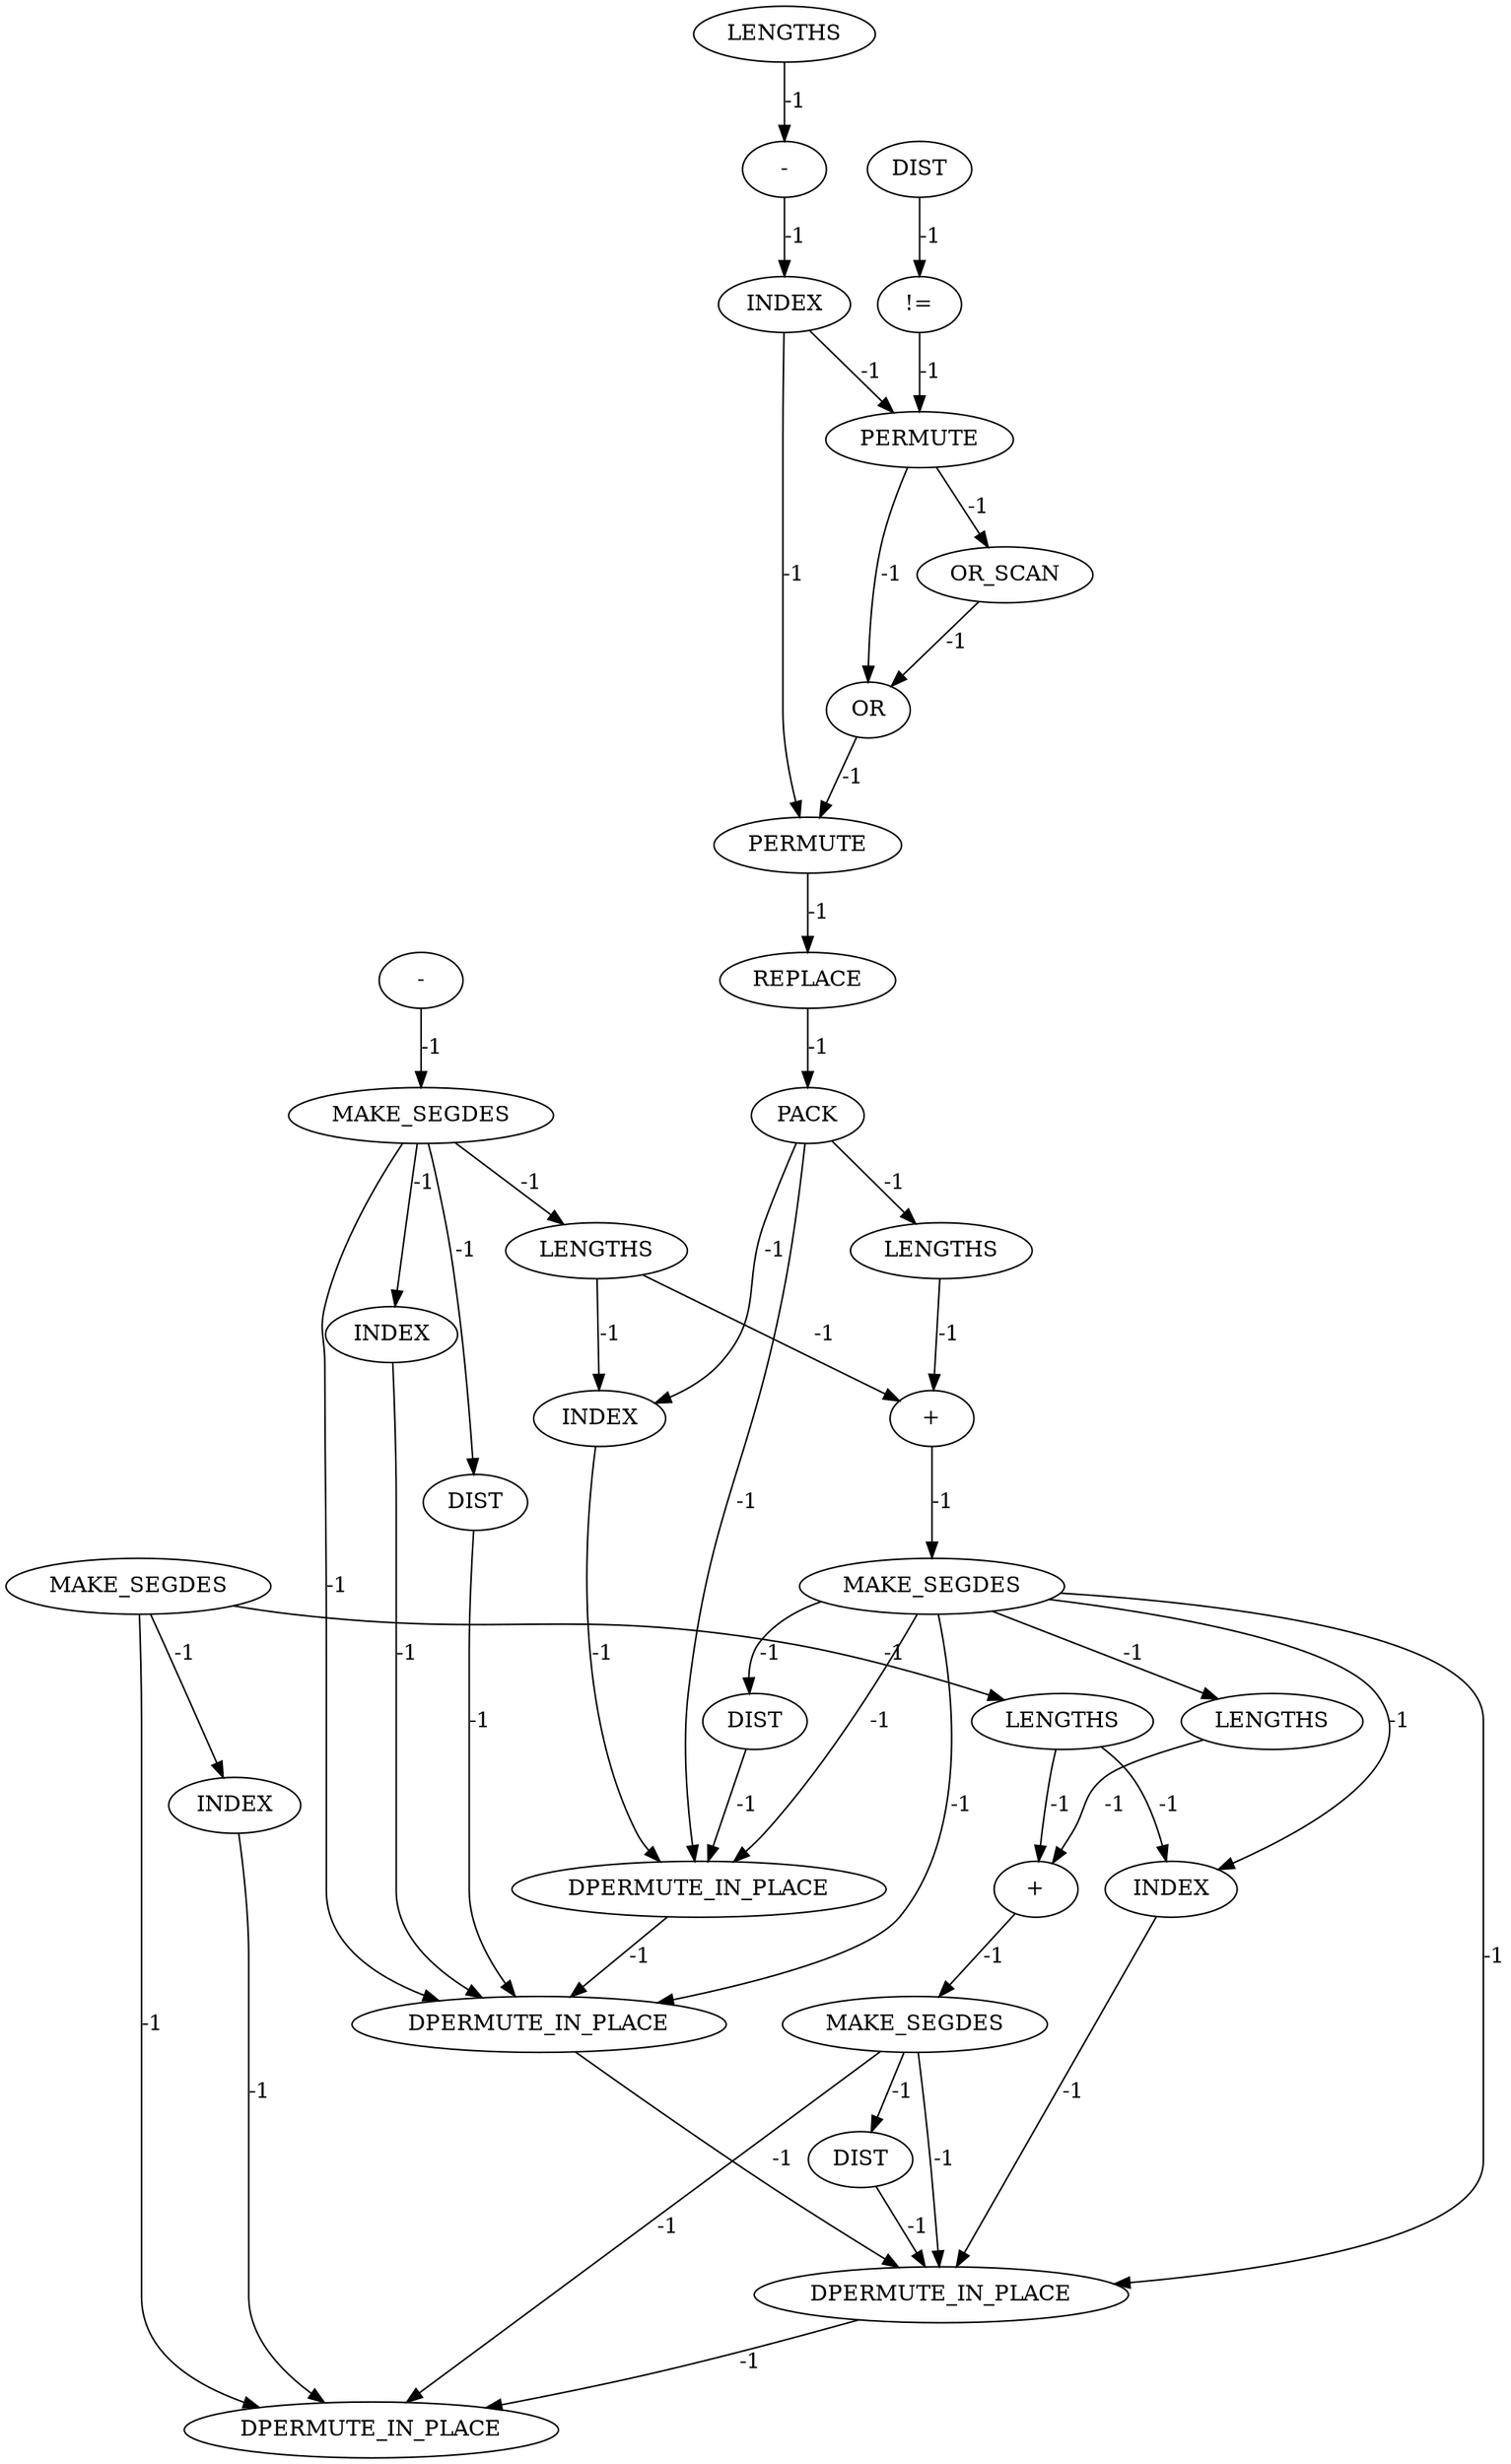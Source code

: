 digraph {
	convex_hull_large_rmat_INST_5070 [label=LENGTHS cost=0]
	convex_hull_large_rmat_INST_6346 [label=DPERMUTE_IN_PLACE cost=0]
	convex_hull_large_rmat_INST_5012 [label=INDEX cost=0]
	convex_hull_large_rmat_INST_4907 [label="-" cost=0]
	convex_hull_large_rmat_INST_6347 [label=DPERMUTE_IN_PLACE cost=0]
	convex_hull_large_rmat_INST_5004 [label=LENGTHS cost=0]
	convex_hull_large_rmat_INST_5022 [label=LENGTHS cost=0]
	convex_hull_large_rmat_INST_5088 [label=LENGTHS cost=0]
	convex_hull_large_rmat_INST_5023 [label="+" cost=0]
	convex_hull_large_rmat_INST_4962 [label=PERMUTE cost=0]
	convex_hull_large_rmat_INST_5078 [label=INDEX cost=0]
	convex_hull_large_rmat_INST_4940 [label=OR cost=0]
	convex_hull_large_rmat_INST_5034 [label=DIST cost=0]
	convex_hull_large_rmat_INST_4905 [label=LENGTHS cost=0]
	convex_hull_large_rmat_INST_5000 [label=INDEX cost=0]
	convex_hull_large_rmat_INST_4988 [label=PACK cost=0]
	convex_hull_large_rmat_INST_5089 [label="+" cost=0]
	convex_hull_large_rmat_INST_6345 [label=DPERMUTE_IN_PLACE cost=0]
	convex_hull_large_rmat_INST_4927 [label=OR_SCAN cost=0]
	convex_hull_large_rmat_INST_4923 [label=PERMUTE cost=0]
	convex_hull_large_rmat_INST_4882 [label="-" cost=0]
	convex_hull_large_rmat_INST_860 [label=MAKE_SEGDES cost=0]
	convex_hull_large_rmat_INST_5066 [label=INDEX cost=0]
	convex_hull_large_rmat_INST_4898 [label=DIST cost=0]
	convex_hull_large_rmat_INST_5094 [label=MAKE_SEGDES cost=0]
	convex_hull_large_rmat_INST_4889 [label=DIST cost=0]
	convex_hull_large_rmat_INST_6348 [label=DPERMUTE_IN_PLACE cost=0]
	convex_hull_large_rmat_INST_5100 [label=DIST cost=0]
	convex_hull_large_rmat_INST_4971 [label=REPLACE cost=0]
	convex_hull_large_rmat_INST_4915 [label=INDEX cost=0]
	convex_hull_large_rmat_INST_5028 [label=MAKE_SEGDES cost=0]
	convex_hull_large_rmat_INST_4901 [label="!=" cost=0]
	convex_hull_large_rmat_INST_4883 [label=MAKE_SEGDES cost=0]
	convex_hull_large_rmat_INST_5070 -> convex_hull_large_rmat_INST_5078 [label=-1 cost=-1]
	convex_hull_large_rmat_INST_5070 -> convex_hull_large_rmat_INST_5089 [label=-1 cost=-1]
	convex_hull_large_rmat_INST_6346 -> convex_hull_large_rmat_INST_6347 [label=-1 cost=-1]
	convex_hull_large_rmat_INST_5012 -> convex_hull_large_rmat_INST_6345 [label=-1 cost=-1]
	convex_hull_large_rmat_INST_4907 -> convex_hull_large_rmat_INST_4915 [label=-1 cost=-1]
	convex_hull_large_rmat_INST_6347 -> convex_hull_large_rmat_INST_6348 [label=-1 cost=-1]
	convex_hull_large_rmat_INST_5004 -> convex_hull_large_rmat_INST_5012 [label=-1 cost=-1]
	convex_hull_large_rmat_INST_5004 -> convex_hull_large_rmat_INST_5023 [label=-1 cost=-1]
	convex_hull_large_rmat_INST_5022 -> convex_hull_large_rmat_INST_5023 [label=-1 cost=-1]
	convex_hull_large_rmat_INST_5088 -> convex_hull_large_rmat_INST_5089 [label=-1 cost=-1]
	convex_hull_large_rmat_INST_5023 -> convex_hull_large_rmat_INST_5028 [label=-1 cost=-1]
	convex_hull_large_rmat_INST_4962 -> convex_hull_large_rmat_INST_4971 [label=-1 cost=-1]
	convex_hull_large_rmat_INST_5078 -> convex_hull_large_rmat_INST_6347 [label=-1 cost=-1]
	convex_hull_large_rmat_INST_4940 -> convex_hull_large_rmat_INST_4962 [label=-1 cost=-1]
	convex_hull_large_rmat_INST_5034 -> convex_hull_large_rmat_INST_6345 [label=-1 cost=-1]
	convex_hull_large_rmat_INST_4905 -> convex_hull_large_rmat_INST_4907 [label=-1 cost=-1]
	convex_hull_large_rmat_INST_5000 -> convex_hull_large_rmat_INST_6346 [label=-1 cost=-1]
	convex_hull_large_rmat_INST_4988 -> convex_hull_large_rmat_INST_5012 [label=-1 cost=-1]
	convex_hull_large_rmat_INST_4988 -> convex_hull_large_rmat_INST_5022 [label=-1 cost=-1]
	convex_hull_large_rmat_INST_4988 -> convex_hull_large_rmat_INST_6345 [label=-1 cost=-1]
	convex_hull_large_rmat_INST_5089 -> convex_hull_large_rmat_INST_5094 [label=-1 cost=-1]
	convex_hull_large_rmat_INST_6345 -> convex_hull_large_rmat_INST_6346 [label=-1 cost=-1]
	convex_hull_large_rmat_INST_4927 -> convex_hull_large_rmat_INST_4940 [label=-1 cost=-1]
	convex_hull_large_rmat_INST_4923 -> convex_hull_large_rmat_INST_4927 [label=-1 cost=-1]
	convex_hull_large_rmat_INST_4923 -> convex_hull_large_rmat_INST_4940 [label=-1 cost=-1]
	convex_hull_large_rmat_INST_4882 -> convex_hull_large_rmat_INST_4883 [label=-1 cost=-1]
	convex_hull_large_rmat_INST_860 -> convex_hull_large_rmat_INST_5066 [label=-1 cost=-1]
	convex_hull_large_rmat_INST_860 -> convex_hull_large_rmat_INST_5070 [label=-1 cost=-1]
	convex_hull_large_rmat_INST_860 -> convex_hull_large_rmat_INST_6348 [label=-1 cost=-1]
	convex_hull_large_rmat_INST_5066 -> convex_hull_large_rmat_INST_6348 [label=-1 cost=-1]
	convex_hull_large_rmat_INST_4898 -> convex_hull_large_rmat_INST_4901 [label=-1 cost=-1]
	convex_hull_large_rmat_INST_5094 -> convex_hull_large_rmat_INST_5100 [label=-1 cost=-1]
	convex_hull_large_rmat_INST_5094 -> convex_hull_large_rmat_INST_6347 [label=-1 cost=-1]
	convex_hull_large_rmat_INST_5094 -> convex_hull_large_rmat_INST_6348 [label=-1 cost=-1]
	convex_hull_large_rmat_INST_4889 -> convex_hull_large_rmat_INST_6346 [label=-1 cost=-1]
	convex_hull_large_rmat_INST_5100 -> convex_hull_large_rmat_INST_6347 [label=-1 cost=-1]
	convex_hull_large_rmat_INST_4971 -> convex_hull_large_rmat_INST_4988 [label=-1 cost=-1]
	convex_hull_large_rmat_INST_4915 -> convex_hull_large_rmat_INST_4923 [label=-1 cost=-1]
	convex_hull_large_rmat_INST_4915 -> convex_hull_large_rmat_INST_4962 [label=-1 cost=-1]
	convex_hull_large_rmat_INST_5028 -> convex_hull_large_rmat_INST_5034 [label=-1 cost=-1]
	convex_hull_large_rmat_INST_5028 -> convex_hull_large_rmat_INST_6345 [label=-1 cost=-1]
	convex_hull_large_rmat_INST_5028 -> convex_hull_large_rmat_INST_6346 [label=-1 cost=-1]
	convex_hull_large_rmat_INST_5028 -> convex_hull_large_rmat_INST_5078 [label=-1 cost=-1]
	convex_hull_large_rmat_INST_5028 -> convex_hull_large_rmat_INST_5088 [label=-1 cost=-1]
	convex_hull_large_rmat_INST_5028 -> convex_hull_large_rmat_INST_6347 [label=-1 cost=-1]
	convex_hull_large_rmat_INST_4901 -> convex_hull_large_rmat_INST_4923 [label=-1 cost=-1]
	convex_hull_large_rmat_INST_4883 -> convex_hull_large_rmat_INST_4889 [label=-1 cost=-1]
	convex_hull_large_rmat_INST_4883 -> convex_hull_large_rmat_INST_5000 [label=-1 cost=-1]
	convex_hull_large_rmat_INST_4883 -> convex_hull_large_rmat_INST_5004 [label=-1 cost=-1]
	convex_hull_large_rmat_INST_4883 -> convex_hull_large_rmat_INST_6346 [label=-1 cost=-1]
}
